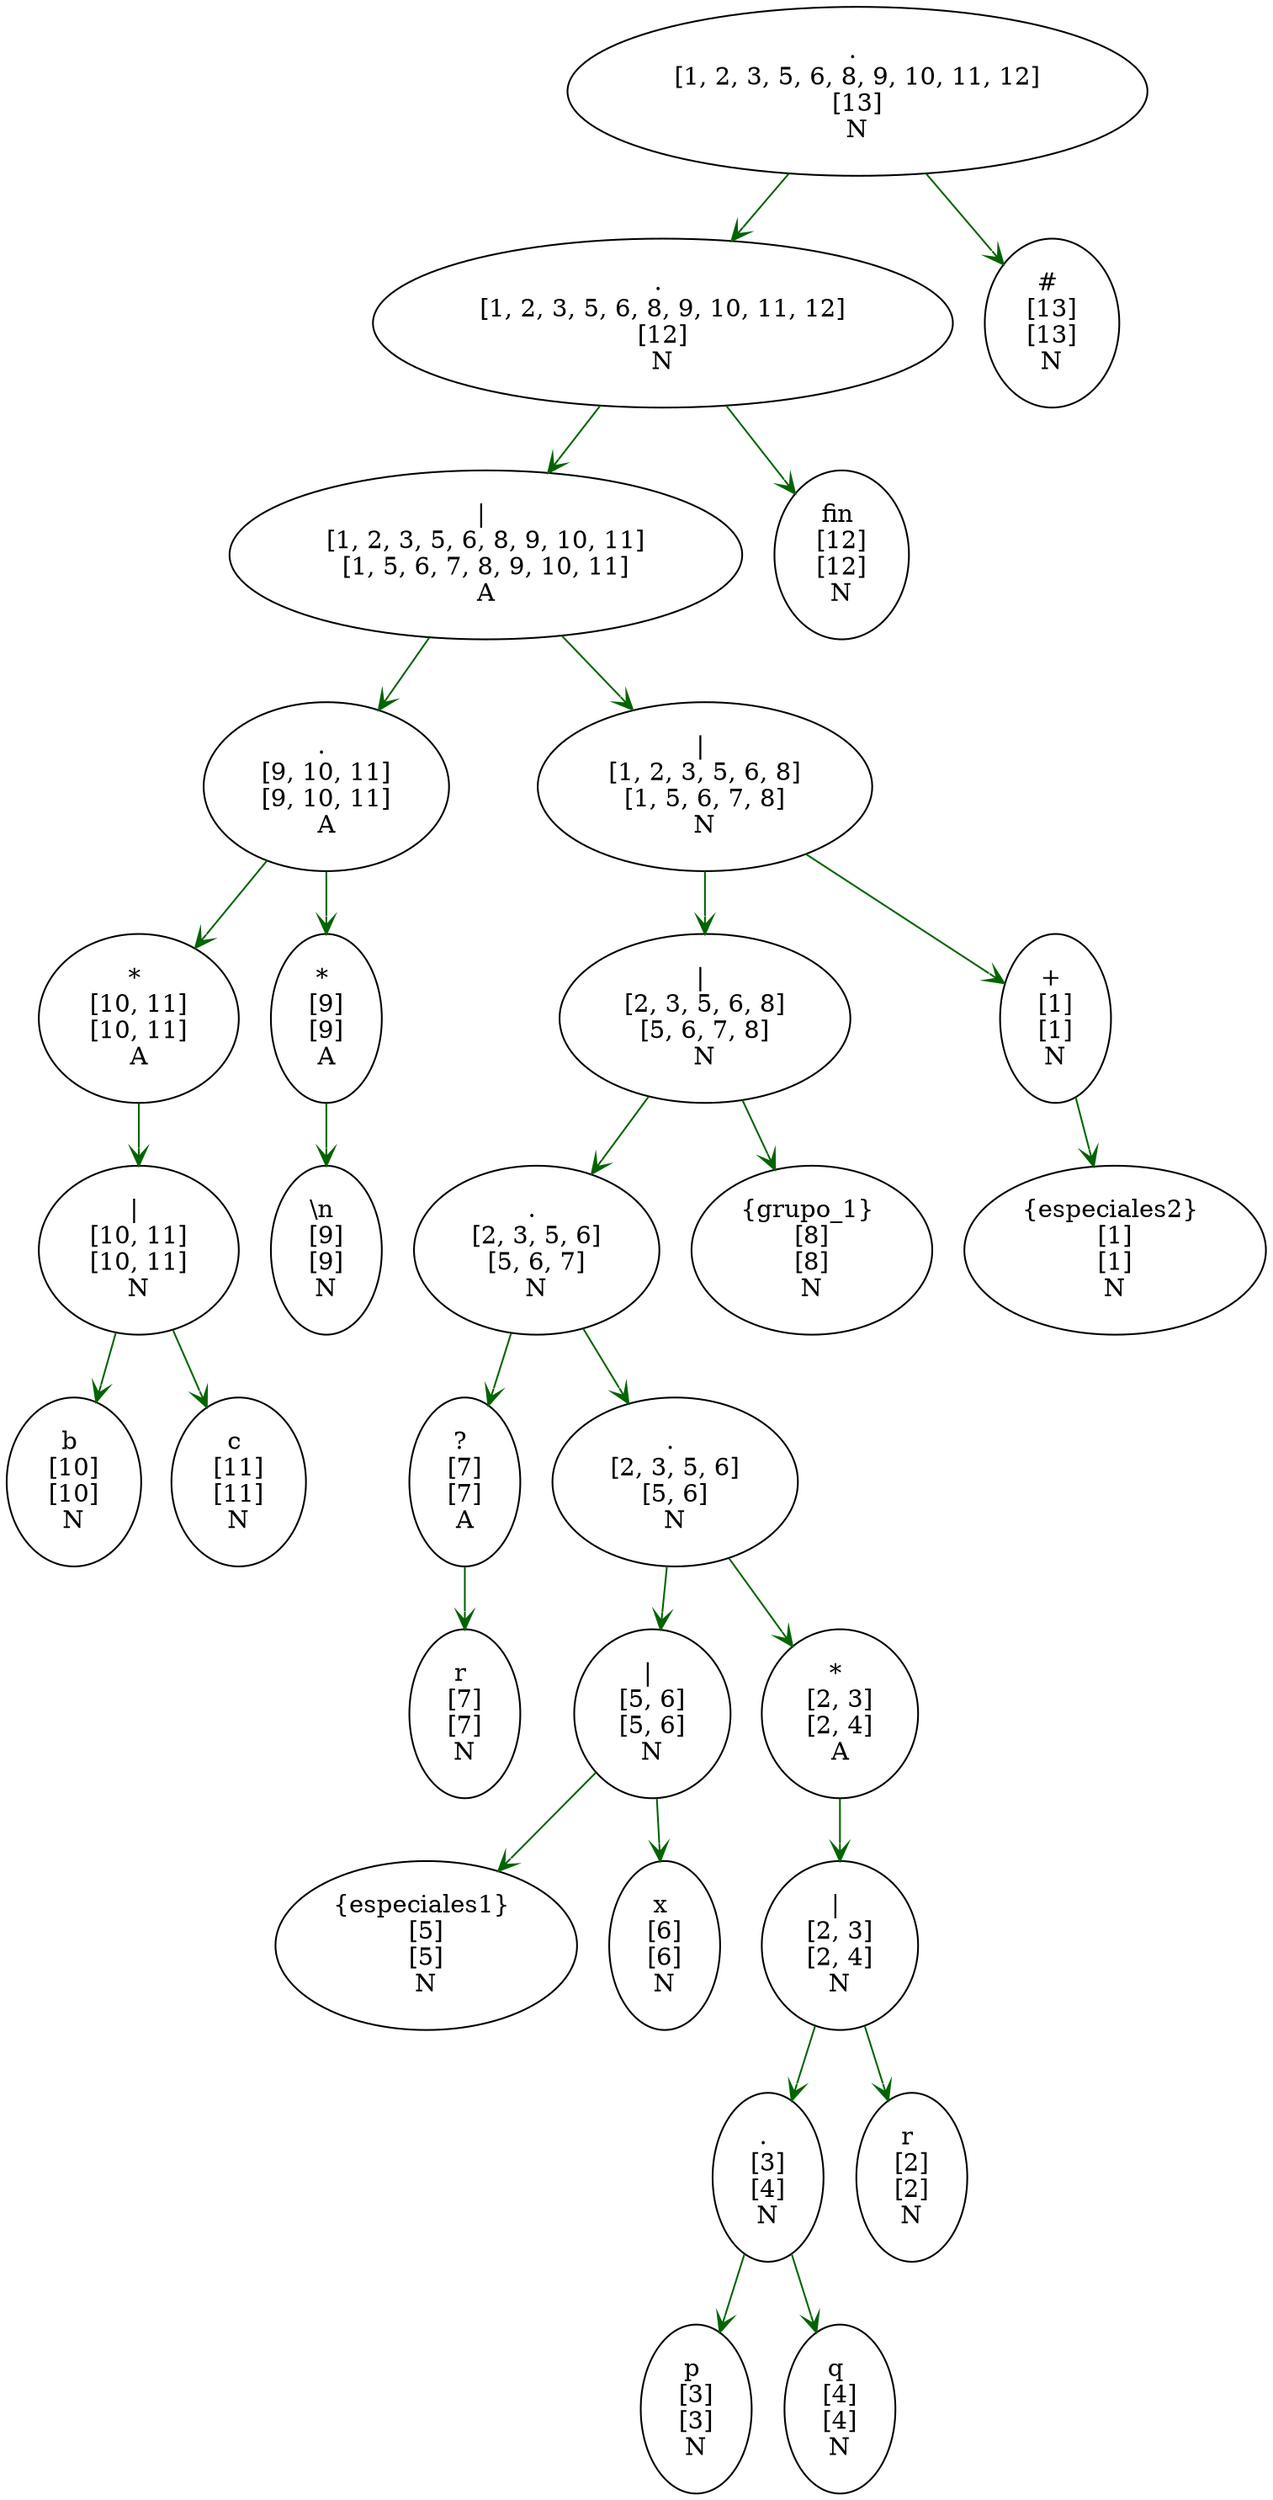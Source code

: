digraph G {
 layout=dot 
labelloc = "t"edge [weigth=1000  color=darkgreen  arrowtail="open" arrowhead="open"]
Nodo495815068 -> Nodo409073991;
Nodo495815068 -> Nodo1596279489;
Nodo1729642520 -> Nodo495815068;
Nodo371778574 -> Nodo18127949;
Nodo1947381228 -> Nodo371778574;
Nodo1947381228 -> Nodo1729642520;
Nodo1370438646 -> Nodo7781721;
Nodo623230958 -> Nodo1152981867;
Nodo623230958 -> Nodo1818355841;
Nodo1497898017 -> Nodo1360658985;
Nodo1497898017 -> Nodo1576286498;
Nodo1043527677 -> Nodo662854926;
Nodo1043527677 -> Nodo1497898017;
Nodo646449309 -> Nodo1043527677;
Nodo1514735687 -> Nodo646449309;
Nodo1514735687 -> Nodo623230958;
Nodo1944949228 -> Nodo1514735687;
Nodo1944949228 -> Nodo1370438646;
Nodo1177737394 -> Nodo1944949228;
Nodo1177737394 -> Nodo538504201;
Nodo838980477 -> Nodo763119136;
Nodo2111569013 -> Nodo838980477;
Nodo2111569013 -> Nodo1177737394;
Nodo440676195 -> Nodo2111569013;
Nodo440676195 -> Nodo1947381228;
Nodo652385645 -> Nodo440676195;
Nodo652385645 -> Nodo1767932631;
Nodo1274733530 -> Nodo652385645;
Nodo1274733530 -> Nodo1887367921;
Nodo763119136[label="{especiales2} 
 [1] 
 [1] 
 N "];
Nodo838980477[label="+ 
 [1] 
 [1] 
 N "];
Nodo662854926[label="r 
 [2] 
 [2] 
 N "];
Nodo1360658985[label="p 
 [3] 
 [3] 
 N "];
Nodo1576286498[label="q 
 [4] 
 [4] 
 N "];
Nodo1497898017[label=". 
 [3] 
 [4] 
 N "];
Nodo1043527677[label="| 
 [2, 3] 
 [2, 4] 
 N "];
Nodo646449309[label="* 
 [2, 3] 
 [2, 4] 
 A "];
Nodo1152981867[label="{especiales1} 
 [5] 
 [5] 
 N "];
Nodo1818355841[label="x 
 [6] 
 [6] 
 N "];
Nodo623230958[label="| 
 [5, 6] 
 [5, 6] 
 N "];
Nodo1514735687[label=". 
 [2, 3, 5, 6] 
 [5, 6] 
 N "];
Nodo7781721[label="r 
 [7] 
 [7] 
 N "];
Nodo1370438646[label="? 
 [7] 
 [7] 
 A "];
Nodo1944949228[label=". 
 [2, 3, 5, 6] 
 [5, 6, 7] 
 N "];
Nodo538504201[label="{grupo_1} 
 [8] 
 [8] 
 N "];
Nodo1177737394[label="| 
 [2, 3, 5, 6, 8] 
 [5, 6, 7, 8] 
 N "];
Nodo2111569013[label="| 
 [1, 2, 3, 5, 6, 8] 
 [1, 5, 6, 7, 8] 
 N "];
Nodo18127949[label="\\n 
 [9] 
 [9] 
 N "];
Nodo371778574[label="* 
 [9] 
 [9] 
 A "];
Nodo409073991[label="b 
 [10] 
 [10] 
 N "];
Nodo1596279489[label="c 
 [11] 
 [11] 
 N "];
Nodo495815068[label="| 
 [10, 11] 
 [10, 11] 
 N "];
Nodo1729642520[label="* 
 [10, 11] 
 [10, 11] 
 A "];
Nodo1947381228[label=". 
 [9, 10, 11] 
 [9, 10, 11] 
 A "];
Nodo440676195[label="| 
 [1, 2, 3, 5, 6, 8, 9, 10, 11] 
 [1, 5, 6, 7, 8, 9, 10, 11] 
 A "];
Nodo1767932631[label="fin 
 [12] 
 [12] 
 N "];
Nodo652385645[label=". 
 [1, 2, 3, 5, 6, 8, 9, 10, 11, 12] 
 [12] 
 N "];
Nodo1887367921[label="# 
 [13] 
 [13] 
 N "];
Nodo1274733530[label=". 
 [1, 2, 3, 5, 6, 8, 9, 10, 11, 12] 
 [13] 
 N "];
}